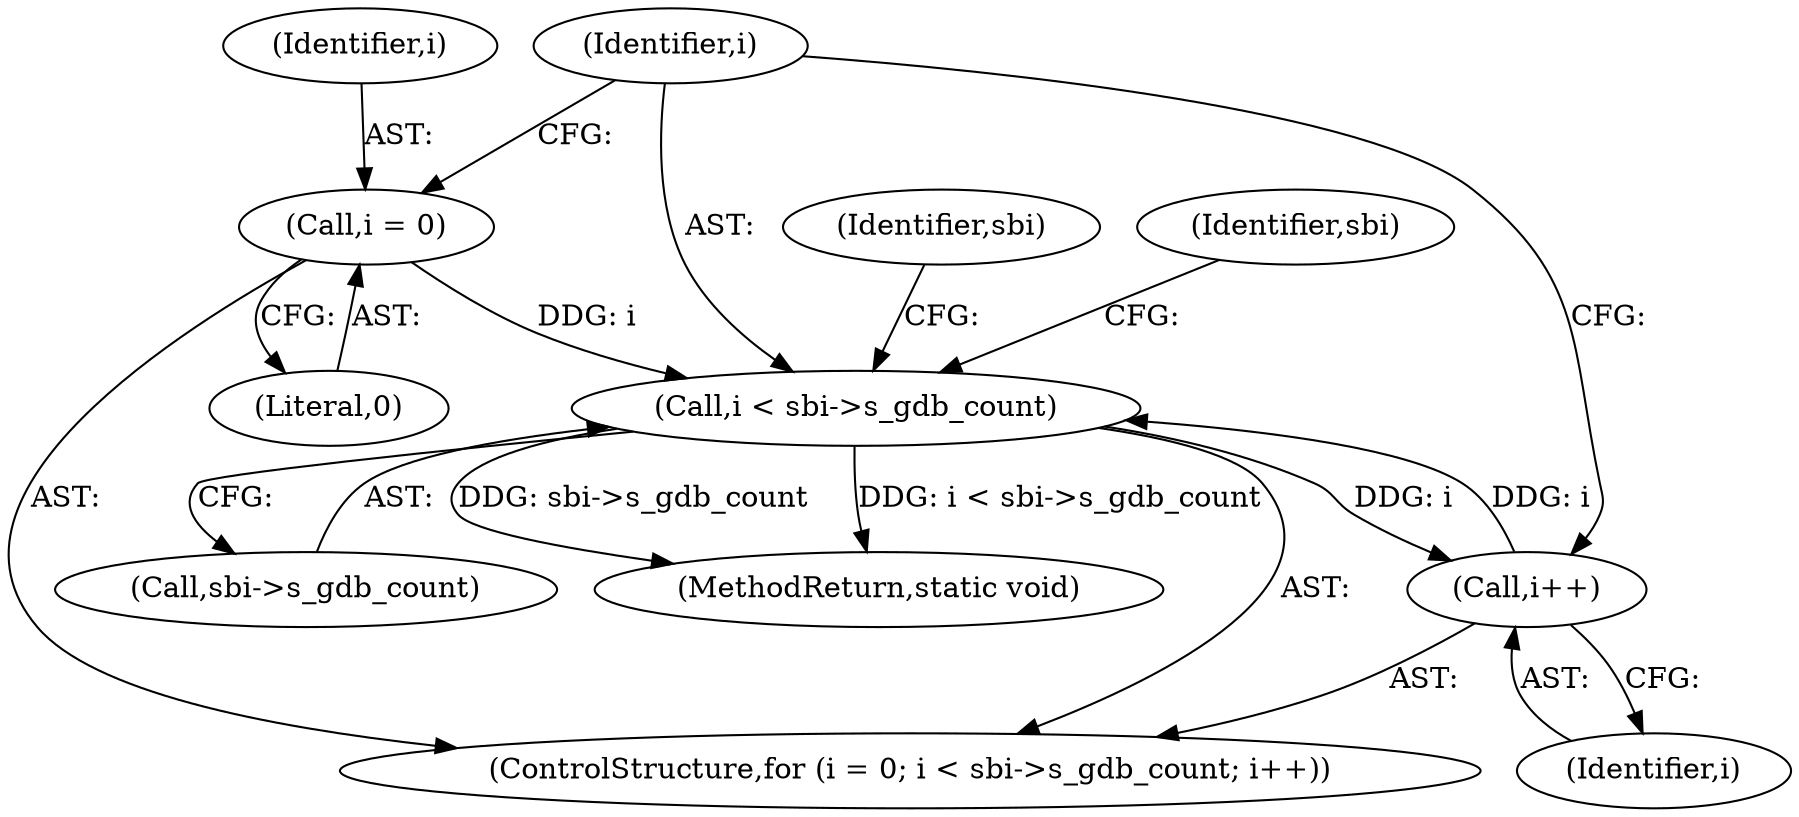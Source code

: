 digraph "0_linux_82939d7999dfc1f1998c4b1c12e2f19edbdff272_0@pointer" {
"1000208" [label="(Call,i < sbi->s_gdb_count)"];
"1000213" [label="(Call,i++)"];
"1000208" [label="(Call,i < sbi->s_gdb_count)"];
"1000205" [label="(Call,i = 0)"];
"1000204" [label="(ControlStructure,for (i = 0; i < sbi->s_gdb_count; i++))"];
"1000223" [label="(Identifier,sbi)"];
"1000218" [label="(Identifier,sbi)"];
"1000205" [label="(Call,i = 0)"];
"1000206" [label="(Identifier,i)"];
"1000210" [label="(Call,sbi->s_gdb_count)"];
"1000208" [label="(Call,i < sbi->s_gdb_count)"];
"1000366" [label="(MethodReturn,static void)"];
"1000214" [label="(Identifier,i)"];
"1000213" [label="(Call,i++)"];
"1000209" [label="(Identifier,i)"];
"1000207" [label="(Literal,0)"];
"1000208" -> "1000204"  [label="AST: "];
"1000208" -> "1000210"  [label="CFG: "];
"1000209" -> "1000208"  [label="AST: "];
"1000210" -> "1000208"  [label="AST: "];
"1000218" -> "1000208"  [label="CFG: "];
"1000223" -> "1000208"  [label="CFG: "];
"1000208" -> "1000366"  [label="DDG: sbi->s_gdb_count"];
"1000208" -> "1000366"  [label="DDG: i < sbi->s_gdb_count"];
"1000213" -> "1000208"  [label="DDG: i"];
"1000205" -> "1000208"  [label="DDG: i"];
"1000208" -> "1000213"  [label="DDG: i"];
"1000213" -> "1000204"  [label="AST: "];
"1000213" -> "1000214"  [label="CFG: "];
"1000214" -> "1000213"  [label="AST: "];
"1000209" -> "1000213"  [label="CFG: "];
"1000205" -> "1000204"  [label="AST: "];
"1000205" -> "1000207"  [label="CFG: "];
"1000206" -> "1000205"  [label="AST: "];
"1000207" -> "1000205"  [label="AST: "];
"1000209" -> "1000205"  [label="CFG: "];
}

